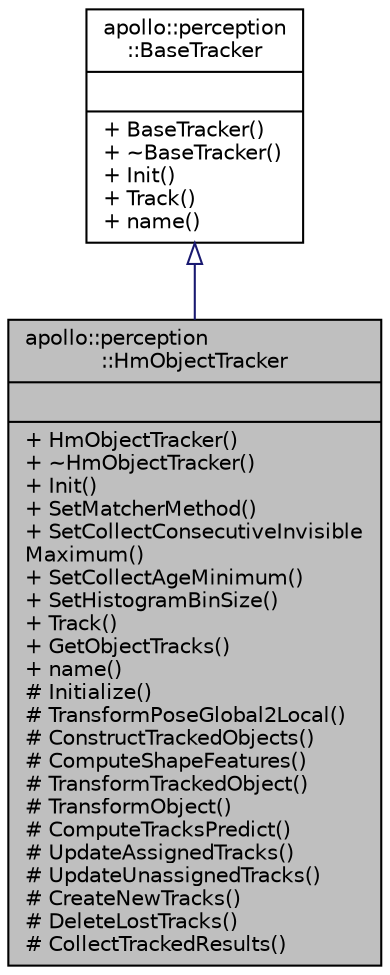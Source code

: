 digraph "apollo::perception::HmObjectTracker"
{
  edge [fontname="Helvetica",fontsize="10",labelfontname="Helvetica",labelfontsize="10"];
  node [fontname="Helvetica",fontsize="10",shape=record];
  Node1 [label="{apollo::perception\l::HmObjectTracker\n||+ HmObjectTracker()\l+ ~HmObjectTracker()\l+ Init()\l+ SetMatcherMethod()\l+ SetCollectConsecutiveInvisible\lMaximum()\l+ SetCollectAgeMinimum()\l+ SetHistogramBinSize()\l+ Track()\l+ GetObjectTracks()\l+ name()\l# Initialize()\l# TransformPoseGlobal2Local()\l# ConstructTrackedObjects()\l# ComputeShapeFeatures()\l# TransformTrackedObject()\l# TransformObject()\l# ComputeTracksPredict()\l# UpdateAssignedTracks()\l# UpdateUnassignedTracks()\l# CreateNewTracks()\l# DeleteLostTracks()\l# CollectTrackedResults()\l}",height=0.2,width=0.4,color="black", fillcolor="grey75", style="filled" fontcolor="black"];
  Node2 -> Node1 [dir="back",color="midnightblue",fontsize="10",style="solid",arrowtail="onormal",fontname="Helvetica"];
  Node2 [label="{apollo::perception\l::BaseTracker\n||+ BaseTracker()\l+ ~BaseTracker()\l+ Init()\l+ Track()\l+ name()\l}",height=0.2,width=0.4,color="black", fillcolor="white", style="filled",URL="$classapollo_1_1perception_1_1BaseTracker.html"];
}
